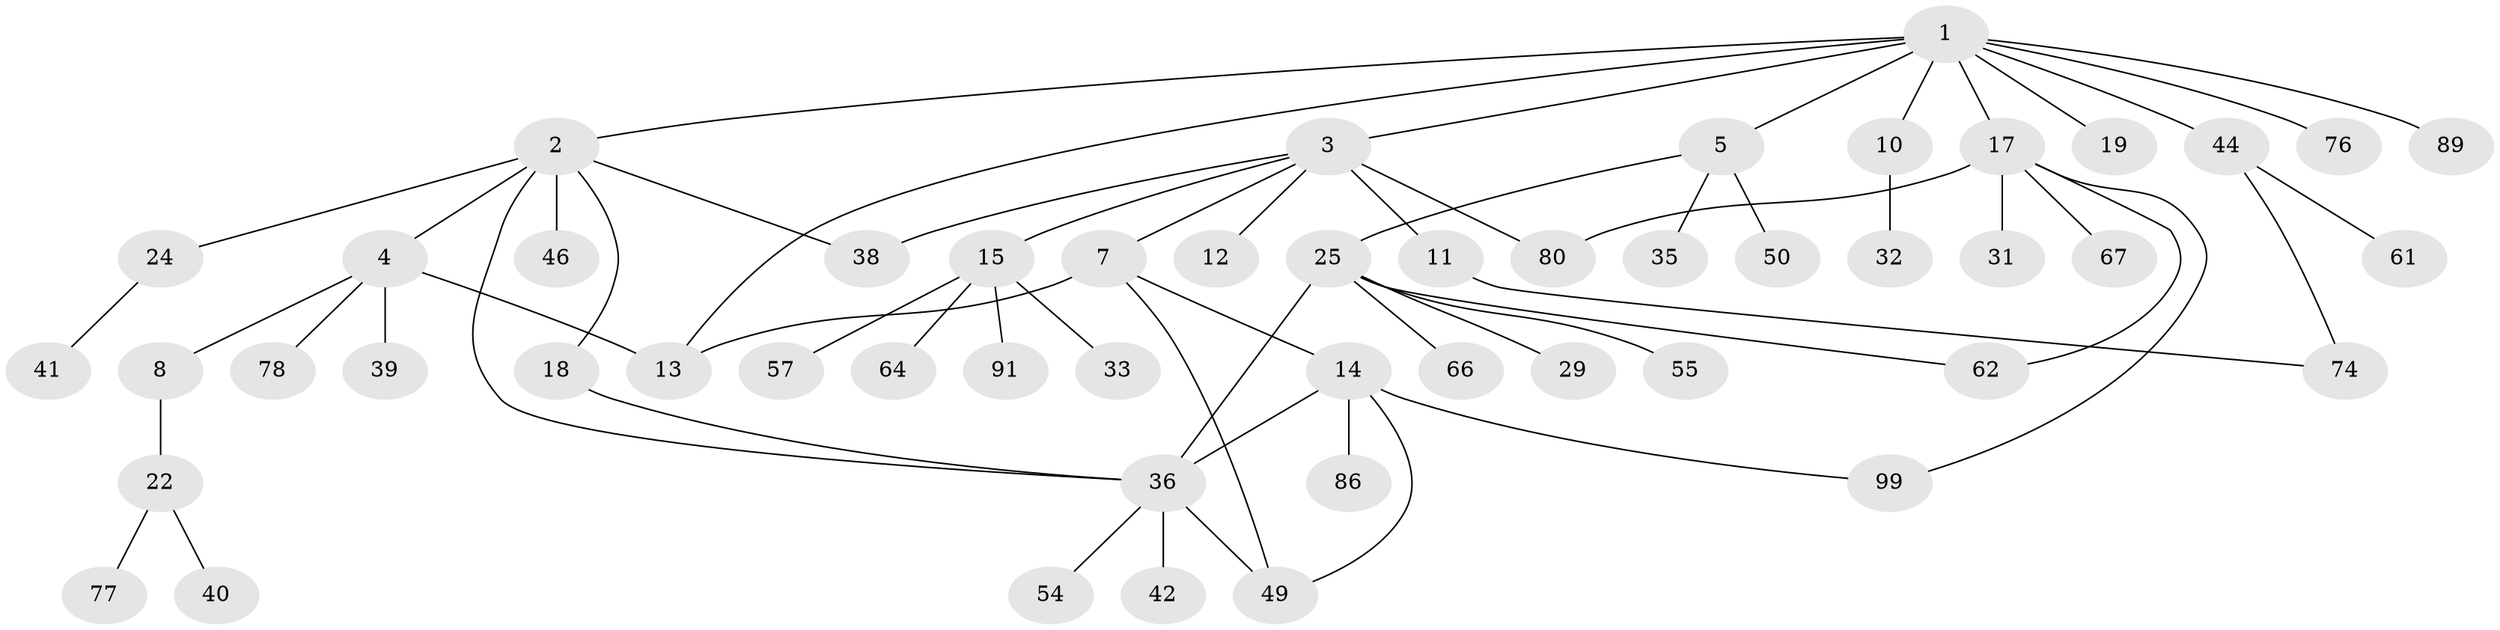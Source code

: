 // original degree distribution, {10: 0.00980392156862745, 7: 0.0196078431372549, 5: 0.058823529411764705, 3: 0.18627450980392157, 4: 0.029411764705882353, 2: 0.30392156862745096, 1: 0.38235294117647056, 6: 0.00980392156862745}
// Generated by graph-tools (version 1.1) at 2025/13/03/09/25 04:13:25]
// undirected, 51 vertices, 62 edges
graph export_dot {
graph [start="1"]
  node [color=gray90,style=filled];
  1;
  2;
  3 [super="+9+6"];
  4;
  5 [super="+16"];
  7 [super="+70+45"];
  8 [super="+79"];
  10;
  11;
  12;
  13;
  14 [super="+48"];
  15 [super="+56+20"];
  17 [super="+21"];
  18 [super="+34+53"];
  19;
  22 [super="+23"];
  24 [super="+28"];
  25 [super="+51+27+26"];
  29 [super="+65"];
  31 [super="+69+84"];
  32;
  33 [super="+68"];
  35;
  36 [super="+60+63+43+71"];
  38 [super="+97"];
  39 [super="+58"];
  40 [super="+101"];
  41;
  42;
  44 [super="+52"];
  46;
  49 [super="+87"];
  50;
  54;
  55 [super="+59"];
  57 [super="+72"];
  61;
  62 [super="+83"];
  64 [super="+98"];
  66;
  67;
  74 [super="+82+85"];
  76;
  77;
  78;
  80 [super="+88+95"];
  86 [super="+93"];
  89;
  91;
  99;
  1 -- 2;
  1 -- 3;
  1 -- 5;
  1 -- 10;
  1 -- 13;
  1 -- 17;
  1 -- 19;
  1 -- 44;
  1 -- 76;
  1 -- 89;
  2 -- 4;
  2 -- 18;
  2 -- 24;
  2 -- 38;
  2 -- 46;
  2 -- 36;
  3 -- 12;
  3 -- 80 [weight=2];
  3 -- 11;
  3 -- 15;
  3 -- 38;
  3 -- 7;
  4 -- 8;
  4 -- 39;
  4 -- 78;
  4 -- 13;
  5 -- 25;
  5 -- 50;
  5 -- 35;
  7 -- 14;
  7 -- 49;
  7 -- 13;
  8 -- 22;
  10 -- 32;
  11 -- 74;
  14 -- 36;
  14 -- 86;
  14 -- 99;
  14 -- 49;
  15 -- 33;
  15 -- 91;
  15 -- 64;
  15 -- 57;
  17 -- 80;
  17 -- 62;
  17 -- 99;
  17 -- 67;
  17 -- 31;
  18 -- 36;
  22 -- 40;
  22 -- 77;
  24 -- 41;
  25 -- 29;
  25 -- 66 [weight=2];
  25 -- 55;
  25 -- 62;
  25 -- 36;
  36 -- 42;
  36 -- 49;
  36 -- 54;
  44 -- 74;
  44 -- 61;
}
